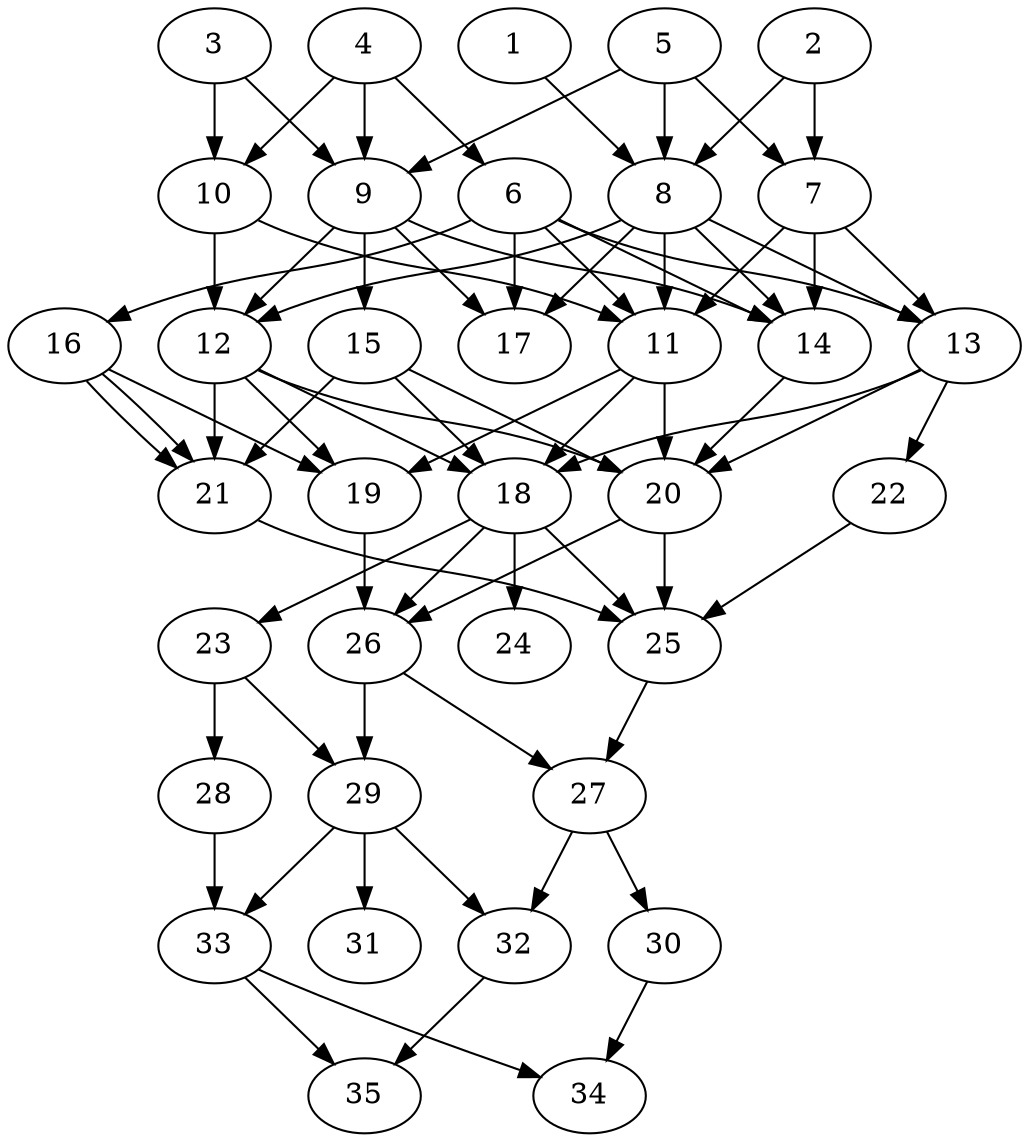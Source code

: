 // DAG automatically generated by daggen at Thu Oct  3 14:05:36 2019
// ./daggen --dot -n 35 --ccr 0.5 --fat 0.5 --regular 0.5 --density 0.7 --mindata 5242880 --maxdata 52428800 
digraph G {
  1 [size="22646784", alpha="0.06", expect_size="11323392"] 
  1 -> 8 [size ="11323392"]
  2 [size="88274944", alpha="0.06", expect_size="44137472"] 
  2 -> 7 [size ="44137472"]
  2 -> 8 [size ="44137472"]
  3 [size="53557248", alpha="0.02", expect_size="26778624"] 
  3 -> 9 [size ="26778624"]
  3 -> 10 [size ="26778624"]
  4 [size="59873280", alpha="0.08", expect_size="29936640"] 
  4 -> 6 [size ="29936640"]
  4 -> 9 [size ="29936640"]
  4 -> 10 [size ="29936640"]
  5 [size="59592704", alpha="0.10", expect_size="29796352"] 
  5 -> 7 [size ="29796352"]
  5 -> 8 [size ="29796352"]
  5 -> 9 [size ="29796352"]
  6 [size="76439552", alpha="0.04", expect_size="38219776"] 
  6 -> 11 [size ="38219776"]
  6 -> 13 [size ="38219776"]
  6 -> 14 [size ="38219776"]
  6 -> 16 [size ="38219776"]
  6 -> 17 [size ="38219776"]
  7 [size="76922880", alpha="0.04", expect_size="38461440"] 
  7 -> 11 [size ="38461440"]
  7 -> 13 [size ="38461440"]
  7 -> 14 [size ="38461440"]
  8 [size="25939968", alpha="0.15", expect_size="12969984"] 
  8 -> 11 [size ="12969984"]
  8 -> 12 [size ="12969984"]
  8 -> 13 [size ="12969984"]
  8 -> 14 [size ="12969984"]
  8 -> 17 [size ="12969984"]
  9 [size="85534720", alpha="0.08", expect_size="42767360"] 
  9 -> 12 [size ="42767360"]
  9 -> 14 [size ="42767360"]
  9 -> 15 [size ="42767360"]
  9 -> 17 [size ="42767360"]
  10 [size="22523904", alpha="0.18", expect_size="11261952"] 
  10 -> 11 [size ="11261952"]
  10 -> 12 [size ="11261952"]
  11 [size="57944064", alpha="0.06", expect_size="28972032"] 
  11 -> 18 [size ="28972032"]
  11 -> 19 [size ="28972032"]
  11 -> 20 [size ="28972032"]
  12 [size="85125120", alpha="0.07", expect_size="42562560"] 
  12 -> 18 [size ="42562560"]
  12 -> 19 [size ="42562560"]
  12 -> 20 [size ="42562560"]
  12 -> 21 [size ="42562560"]
  13 [size="18325504", alpha="0.05", expect_size="9162752"] 
  13 -> 18 [size ="9162752"]
  13 -> 20 [size ="9162752"]
  13 -> 22 [size ="9162752"]
  14 [size="27353088", alpha="0.03", expect_size="13676544"] 
  14 -> 20 [size ="13676544"]
  15 [size="66201600", alpha="0.15", expect_size="33100800"] 
  15 -> 18 [size ="33100800"]
  15 -> 20 [size ="33100800"]
  15 -> 21 [size ="33100800"]
  16 [size="18853888", alpha="0.03", expect_size="9426944"] 
  16 -> 19 [size ="9426944"]
  16 -> 21 [size ="9426944"]
  16 -> 21 [size ="9426944"]
  17 [size="38320128", alpha="0.15", expect_size="19160064"] 
  18 [size="56950784", alpha="0.12", expect_size="28475392"] 
  18 -> 23 [size ="28475392"]
  18 -> 24 [size ="28475392"]
  18 -> 25 [size ="28475392"]
  18 -> 26 [size ="28475392"]
  19 [size="35313664", alpha="0.07", expect_size="17656832"] 
  19 -> 26 [size ="17656832"]
  20 [size="75198464", alpha="0.09", expect_size="37599232"] 
  20 -> 25 [size ="37599232"]
  20 -> 26 [size ="37599232"]
  21 [size="67205120", alpha="0.13", expect_size="33602560"] 
  21 -> 25 [size ="33602560"]
  22 [size="94990336", alpha="0.13", expect_size="47495168"] 
  22 -> 25 [size ="47495168"]
  23 [size="31596544", alpha="0.03", expect_size="15798272"] 
  23 -> 28 [size ="15798272"]
  23 -> 29 [size ="15798272"]
  24 [size="54378496", alpha="0.03", expect_size="27189248"] 
  25 [size="66662400", alpha="0.13", expect_size="33331200"] 
  25 -> 27 [size ="33331200"]
  26 [size="40835072", alpha="0.17", expect_size="20417536"] 
  26 -> 27 [size ="20417536"]
  26 -> 29 [size ="20417536"]
  27 [size="56805376", alpha="0.16", expect_size="28402688"] 
  27 -> 30 [size ="28402688"]
  27 -> 32 [size ="28402688"]
  28 [size="32356352", alpha="0.18", expect_size="16178176"] 
  28 -> 33 [size ="16178176"]
  29 [size="88496128", alpha="0.15", expect_size="44248064"] 
  29 -> 31 [size ="44248064"]
  29 -> 32 [size ="44248064"]
  29 -> 33 [size ="44248064"]
  30 [size="29243392", alpha="0.16", expect_size="14621696"] 
  30 -> 34 [size ="14621696"]
  31 [size="70705152", alpha="0.06", expect_size="35352576"] 
  32 [size="36298752", alpha="0.12", expect_size="18149376"] 
  32 -> 35 [size ="18149376"]
  33 [size="98185216", alpha="0.20", expect_size="49092608"] 
  33 -> 34 [size ="49092608"]
  33 -> 35 [size ="49092608"]
  34 [size="16322560", alpha="0.11", expect_size="8161280"] 
  35 [size="28844032", alpha="0.14", expect_size="14422016"] 
}
